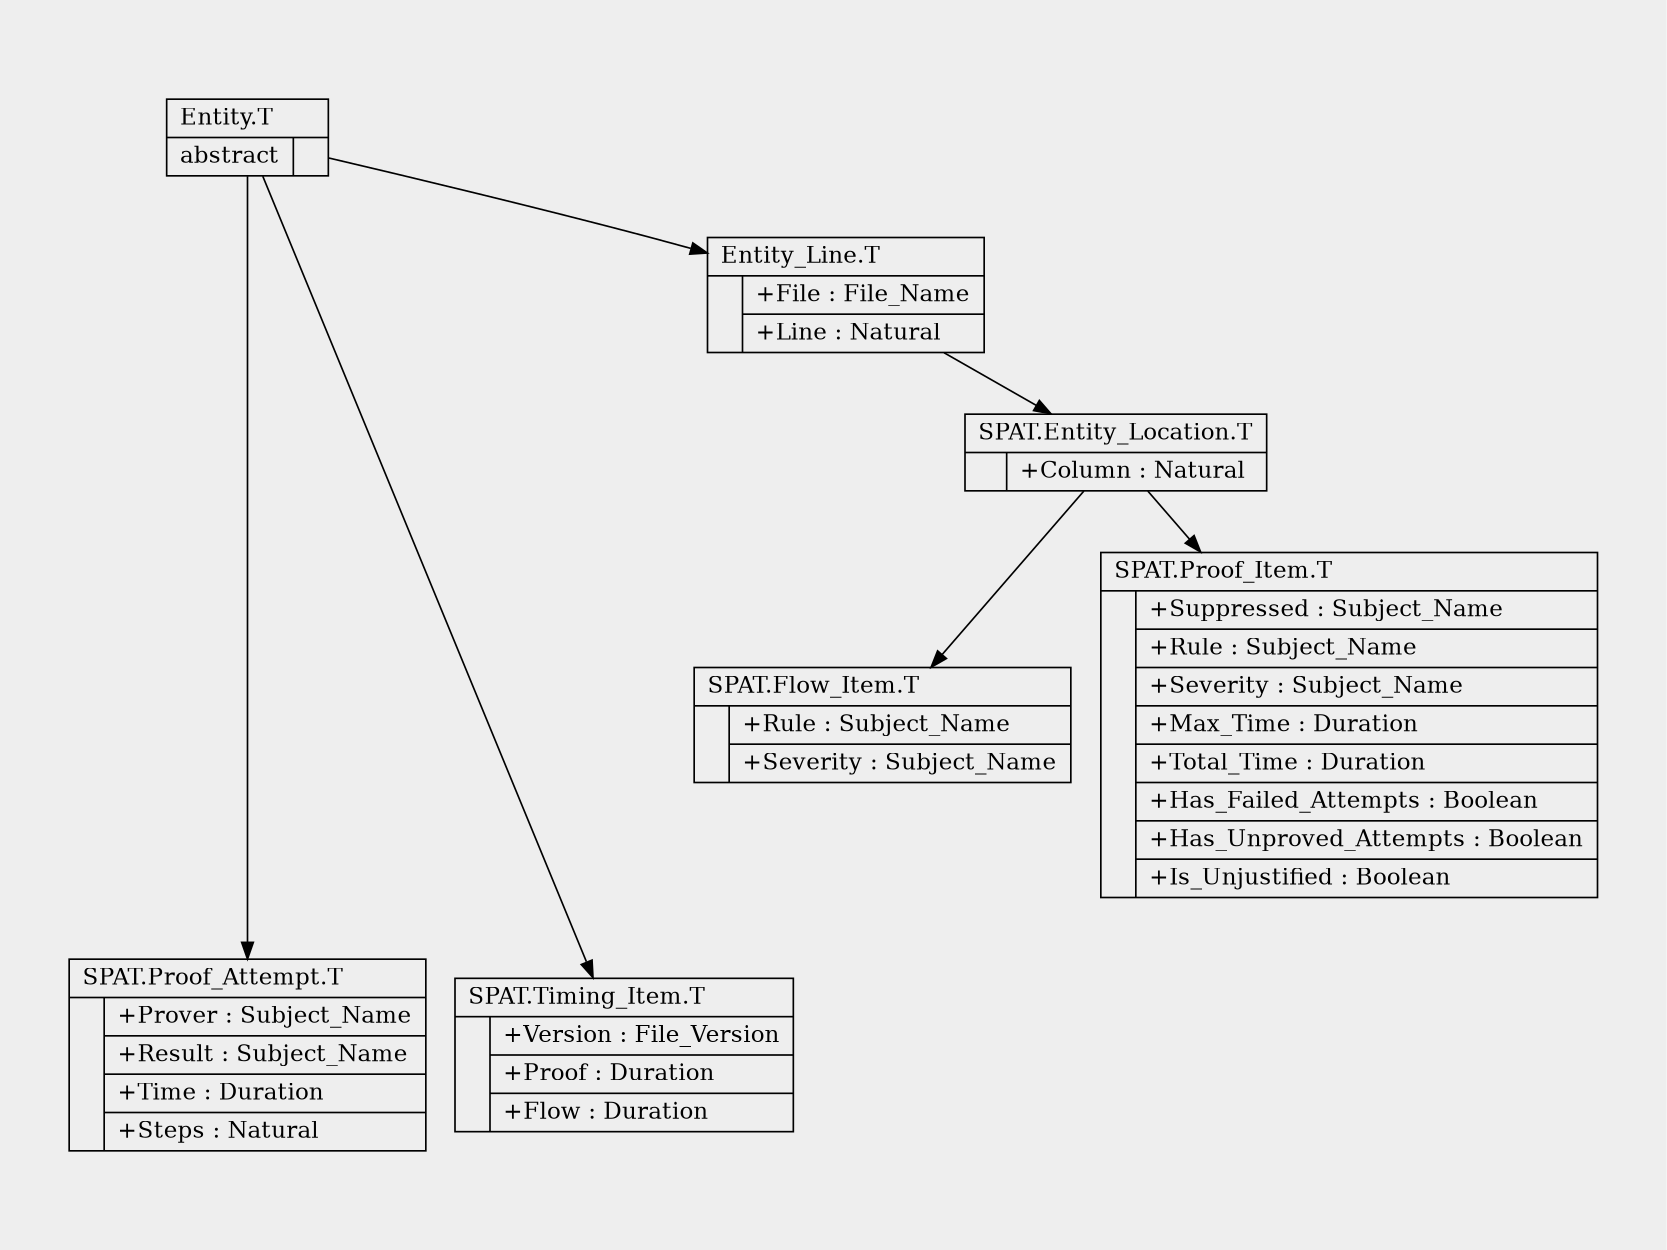digraph "Inheritance Tree"
{
  rankdir=TB;
  viewport="800,600,0.8";
  ordering="out";
  bgcolor="#EEEEEE";
  node [shape=record];

  "SPAT.Entity.T"          [label="{Entity.T\l|{abstract\l|}}"];
  "SPAT.Entity_Line.T"     [label="{Entity_Line.T\l|{|{+File : File_Name\l|+Line : Natural\l}}}"];
  "SPAT.Entity_Location.T" [label="{SPAT.Entity_Location.T\l|{|{+Column : Natural\l}}}"];
  "SPAT.Flow_Item.T"       [label="{SPAT.Flow_Item.T\l|{|{+Rule : Subject_Name\l|+Severity : Subject_Name\l}}}"];
  "SPAT.Proof_Item.T"      [label="{SPAT.Proof_Item.T\l|{|{+Suppressed : Subject_Name\l|+Rule : Subject_Name\l|+Severity : Subject_Name\l|+Max_Time : Duration\l|+Total_Time : Duration\l|+Has_Failed_Attempts : Boolean\l|+Has_Unproved_Attempts : Boolean\l|+Is_Unjustified : Boolean\l}}}"];
  "SPAT.Proof_Attempt.T"   [label="{SPAT.Proof_Attempt.T\l|{|{+Prover : Subject_Name\l|+Result : Subject_Name\l|+Time : Duration\l|+Steps : Natural\l}}}"];
  "SPAT.Timing_Item.T"     [label="{SPAT.Timing_Item.T\l|{|{+Version : File_Version\l|+Proof : Duration\l|+Flow : Duration\l}}}"];

  //.Entity.T (abstract) - Denotes some kind of entity
  //+- SPAT.Entity_Line.T - Denotes an entity from a file with line information
  //|  +- SPAT.Entity_Location.T - Denotes an entity from a file with line and column information
  //|     +- SPAT.Flow_Item.T - A flow information entity.
  //|     +- SPAT.Proof_Item.T - A proof item (aka. VC, or Verification Condition)
  //+ SPAT.Proof_Attempt.T - A proof attempt.
  //+ SPAT.Timing_Item.T - A timing object (global timings for a file)

  "dummy" [style="invis"];

  "SPAT.Entity.T" -> "SPAT.Proof_Attempt.T" [weight=4];
  "SPAT.Entity.T" -> "SPAT.Timing_Item.T";
  "SPAT.Entity.T" -> "SPAT.Entity_Line.T" [weight=0];
  "SPAT.Entity_Line.T" -> "SPAT.Entity_Location.T" [weight=0];
  "SPAT.Entity_Location.T" -> "SPAT.Flow_Item.T";
  "SPAT.Entity_Location.T" -> "SPAT.Proof_Item.T";
  "SPAT.Flow_Item.T" -> "dummy" [style="invis"];

  {rank=same "dummy", "SPAT.Proof_Attempt.T", "SPAT.Timing_Item.T"}
}
